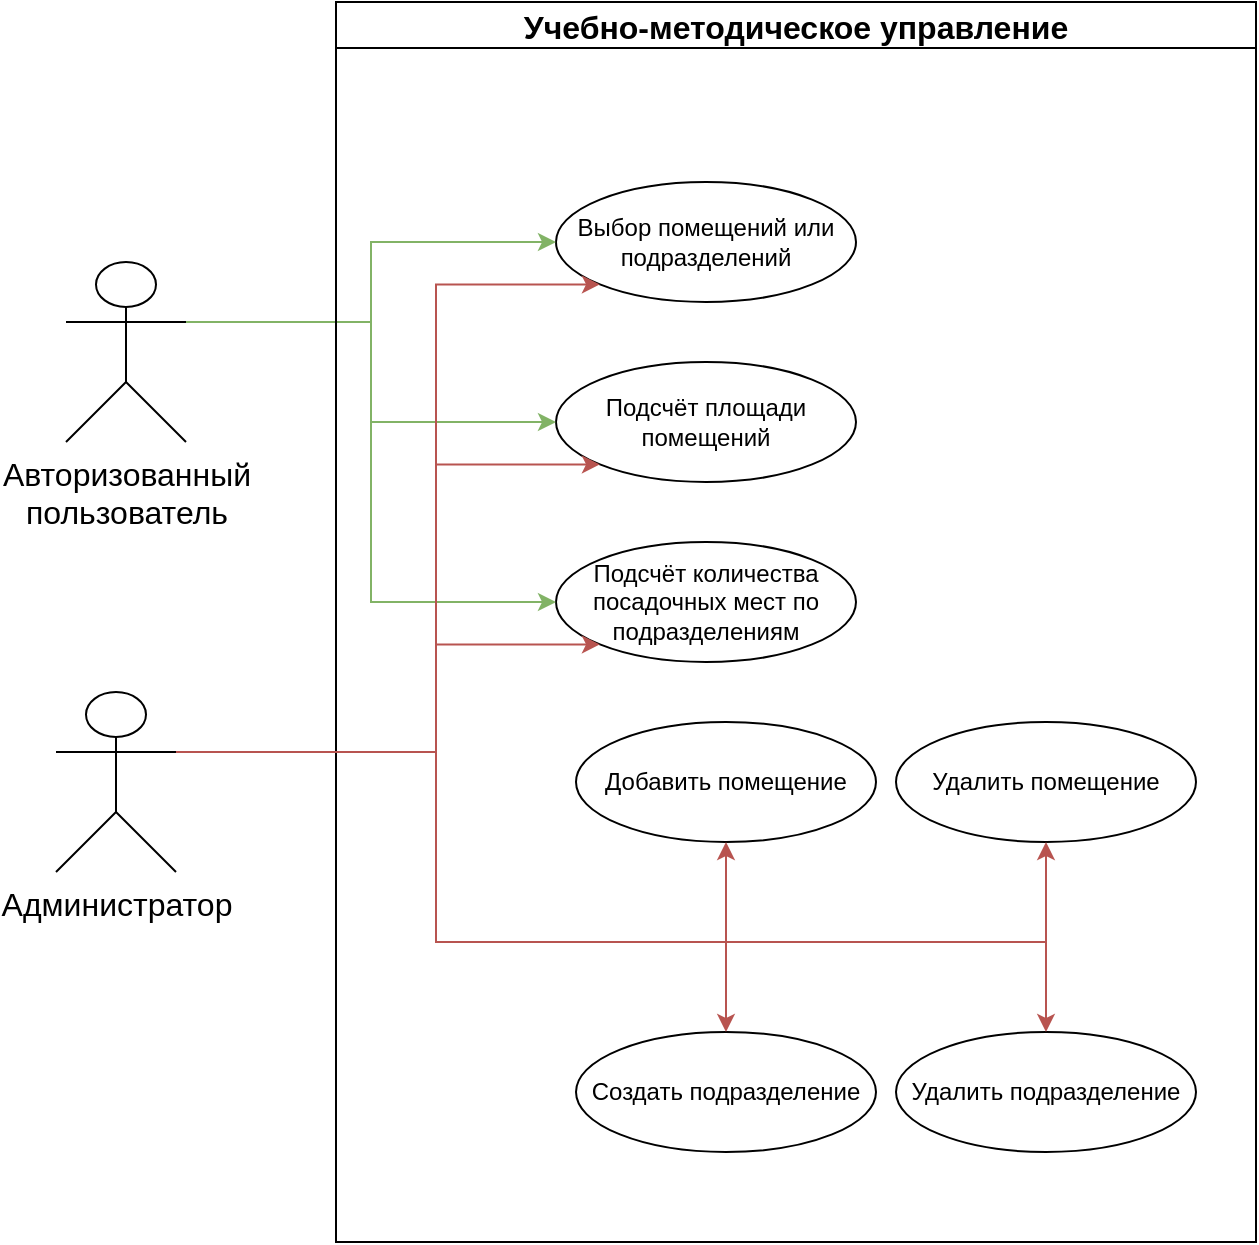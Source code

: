 <mxfile version="17.1.5" type="github">
  <diagram id="IfdrPS66kmAlR2NvEMkt" name="Page-1">
    <mxGraphModel dx="1422" dy="794" grid="1" gridSize="10" guides="1" tooltips="1" connect="1" arrows="1" fold="1" page="1" pageScale="1" pageWidth="827" pageHeight="1169" math="0" shadow="0">
      <root>
        <mxCell id="0" />
        <mxCell id="1" parent="0" />
        <mxCell id="6Kx3hroEQRSCvQwuFNs_-1" value="Выбор помещений или подразделений" style="ellipse;whiteSpace=wrap;html=1;" parent="1" vertex="1">
          <mxGeometry x="450" y="160" width="150" height="60" as="geometry" />
        </mxCell>
        <mxCell id="6Kx3hroEQRSCvQwuFNs_-2" value="Подсчёт площади помещений" style="ellipse;whiteSpace=wrap;html=1;" parent="1" vertex="1">
          <mxGeometry x="450" y="250" width="150" height="60" as="geometry" />
        </mxCell>
        <mxCell id="6Kx3hroEQRSCvQwuFNs_-3" value="Подсчёт количества посадочных мест по подразделениям" style="ellipse;whiteSpace=wrap;html=1;" parent="1" vertex="1">
          <mxGeometry x="450" y="340" width="150" height="60" as="geometry" />
        </mxCell>
        <mxCell id="6Kx3hroEQRSCvQwuFNs_-13" style="edgeStyle=orthogonalEdgeStyle;rounded=0;orthogonalLoop=1;jettySize=auto;html=1;exitX=1;exitY=0.333;exitDx=0;exitDy=0;exitPerimeter=0;entryX=0;entryY=0.5;entryDx=0;entryDy=0;fontSize=16;fillColor=#d5e8d4;strokeColor=#82b366;" parent="1" source="6Kx3hroEQRSCvQwuFNs_-5" target="6Kx3hroEQRSCvQwuFNs_-1" edge="1">
          <mxGeometry relative="1" as="geometry" />
        </mxCell>
        <mxCell id="6Kx3hroEQRSCvQwuFNs_-14" style="edgeStyle=orthogonalEdgeStyle;rounded=0;orthogonalLoop=1;jettySize=auto;html=1;exitX=1;exitY=0.333;exitDx=0;exitDy=0;exitPerimeter=0;fontSize=16;fillColor=#d5e8d4;strokeColor=#82b366;" parent="1" source="6Kx3hroEQRSCvQwuFNs_-5" target="6Kx3hroEQRSCvQwuFNs_-2" edge="1">
          <mxGeometry relative="1" as="geometry" />
        </mxCell>
        <mxCell id="6Kx3hroEQRSCvQwuFNs_-15" style="edgeStyle=orthogonalEdgeStyle;rounded=0;orthogonalLoop=1;jettySize=auto;html=1;exitX=1;exitY=0.333;exitDx=0;exitDy=0;exitPerimeter=0;entryX=0;entryY=0.5;entryDx=0;entryDy=0;fontSize=16;fillColor=#d5e8d4;strokeColor=#82b366;" parent="1" source="6Kx3hroEQRSCvQwuFNs_-5" target="6Kx3hroEQRSCvQwuFNs_-3" edge="1">
          <mxGeometry relative="1" as="geometry" />
        </mxCell>
        <mxCell id="6Kx3hroEQRSCvQwuFNs_-5" value="Авторизованный &lt;br&gt;пользователь" style="shape=umlActor;verticalLabelPosition=bottom;verticalAlign=top;html=1;outlineConnect=0;fontSize=16;" parent="1" vertex="1">
          <mxGeometry x="205" y="200" width="60" height="90" as="geometry" />
        </mxCell>
        <mxCell id="6Kx3hroEQRSCvQwuFNs_-19" style="edgeStyle=orthogonalEdgeStyle;rounded=0;orthogonalLoop=1;jettySize=auto;html=1;exitX=1;exitY=0.333;exitDx=0;exitDy=0;exitPerimeter=0;entryX=0;entryY=1;entryDx=0;entryDy=0;fontSize=16;fillColor=#f8cecc;strokeColor=#b85450;" parent="1" source="6Kx3hroEQRSCvQwuFNs_-10" target="6Kx3hroEQRSCvQwuFNs_-2" edge="1">
          <mxGeometry relative="1" as="geometry">
            <Array as="points">
              <mxPoint x="390" y="445" />
              <mxPoint x="390" y="301" />
            </Array>
          </mxGeometry>
        </mxCell>
        <mxCell id="6Kx3hroEQRSCvQwuFNs_-20" style="edgeStyle=orthogonalEdgeStyle;rounded=0;orthogonalLoop=1;jettySize=auto;html=1;exitX=1;exitY=0.333;exitDx=0;exitDy=0;exitPerimeter=0;entryX=0;entryY=1;entryDx=0;entryDy=0;fontSize=16;fillColor=#f8cecc;strokeColor=#b85450;" parent="1" source="6Kx3hroEQRSCvQwuFNs_-10" target="6Kx3hroEQRSCvQwuFNs_-1" edge="1">
          <mxGeometry relative="1" as="geometry">
            <Array as="points">
              <mxPoint x="390" y="445" />
              <mxPoint x="390" y="211" />
            </Array>
          </mxGeometry>
        </mxCell>
        <mxCell id="6Kx3hroEQRSCvQwuFNs_-21" style="edgeStyle=orthogonalEdgeStyle;rounded=0;orthogonalLoop=1;jettySize=auto;html=1;exitX=1;exitY=0.333;exitDx=0;exitDy=0;exitPerimeter=0;entryX=0;entryY=1;entryDx=0;entryDy=0;fontSize=16;fillColor=#f8cecc;strokeColor=#b85450;" parent="1" source="6Kx3hroEQRSCvQwuFNs_-10" target="6Kx3hroEQRSCvQwuFNs_-3" edge="1">
          <mxGeometry relative="1" as="geometry">
            <Array as="points">
              <mxPoint x="390" y="445" />
              <mxPoint x="390" y="391" />
            </Array>
          </mxGeometry>
        </mxCell>
        <mxCell id="6Kx3hroEQRSCvQwuFNs_-10" value="Администратор" style="shape=umlActor;verticalLabelPosition=bottom;verticalAlign=top;html=1;outlineConnect=0;fontSize=16;" parent="1" vertex="1">
          <mxGeometry x="200" y="415" width="60" height="90" as="geometry" />
        </mxCell>
        <mxCell id="6Kx3hroEQRSCvQwuFNs_-22" value="Учебно-методическое управление" style="swimlane;fontSize=16;" parent="1" vertex="1">
          <mxGeometry x="340" y="70" width="460" height="620" as="geometry" />
        </mxCell>
        <mxCell id="6Kx3hroEQRSCvQwuFNs_-12" value="Создать подразделение" style="ellipse;whiteSpace=wrap;html=1;" parent="6Kx3hroEQRSCvQwuFNs_-22" vertex="1">
          <mxGeometry x="120" y="515" width="150" height="60" as="geometry" />
        </mxCell>
        <mxCell id="VmAEz2KRXCSBRMt2lw2q-1" value="Удалить помещение" style="ellipse;whiteSpace=wrap;html=1;" vertex="1" parent="6Kx3hroEQRSCvQwuFNs_-22">
          <mxGeometry x="280" y="360" width="150" height="60" as="geometry" />
        </mxCell>
        <mxCell id="VmAEz2KRXCSBRMt2lw2q-2" value="Удалить подразделение" style="ellipse;whiteSpace=wrap;html=1;" vertex="1" parent="6Kx3hroEQRSCvQwuFNs_-22">
          <mxGeometry x="280" y="515" width="150" height="60" as="geometry" />
        </mxCell>
        <mxCell id="6Kx3hroEQRSCvQwuFNs_-11" value="Добавить помещение" style="ellipse;whiteSpace=wrap;html=1;" parent="6Kx3hroEQRSCvQwuFNs_-22" vertex="1">
          <mxGeometry x="120" y="360" width="150" height="60" as="geometry" />
        </mxCell>
        <mxCell id="VmAEz2KRXCSBRMt2lw2q-6" style="edgeStyle=orthogonalEdgeStyle;rounded=0;orthogonalLoop=1;jettySize=auto;html=1;exitX=1;exitY=0.333;exitDx=0;exitDy=0;exitPerimeter=0;entryX=0.5;entryY=0;entryDx=0;entryDy=0;fontSize=16;fillColor=#f8cecc;strokeColor=#b85450;" edge="1" parent="6Kx3hroEQRSCvQwuFNs_-22" target="VmAEz2KRXCSBRMt2lw2q-2">
          <mxGeometry relative="1" as="geometry">
            <Array as="points">
              <mxPoint x="50" y="375" />
              <mxPoint x="50" y="470" />
              <mxPoint x="355" y="470" />
            </Array>
            <mxPoint x="-80" y="375" as="sourcePoint" />
            <mxPoint x="355" y="420" as="targetPoint" />
          </mxGeometry>
        </mxCell>
        <mxCell id="VmAEz2KRXCSBRMt2lw2q-3" style="edgeStyle=orthogonalEdgeStyle;rounded=0;orthogonalLoop=1;jettySize=auto;html=1;exitX=1;exitY=0.333;exitDx=0;exitDy=0;exitPerimeter=0;entryX=0.5;entryY=1;entryDx=0;entryDy=0;fontSize=16;fillColor=#f8cecc;strokeColor=#b85450;" edge="1" parent="1" source="6Kx3hroEQRSCvQwuFNs_-10" target="6Kx3hroEQRSCvQwuFNs_-11">
          <mxGeometry relative="1" as="geometry">
            <Array as="points">
              <mxPoint x="390" y="445" />
              <mxPoint x="390" y="540" />
              <mxPoint x="535" y="540" />
            </Array>
            <mxPoint x="270" y="455" as="sourcePoint" />
            <mxPoint x="481.967" y="401.213" as="targetPoint" />
          </mxGeometry>
        </mxCell>
        <mxCell id="VmAEz2KRXCSBRMt2lw2q-4" style="edgeStyle=orthogonalEdgeStyle;rounded=0;orthogonalLoop=1;jettySize=auto;html=1;exitX=1;exitY=0.333;exitDx=0;exitDy=0;exitPerimeter=0;entryX=0.5;entryY=1;entryDx=0;entryDy=0;fontSize=16;fillColor=#f8cecc;strokeColor=#b85450;" edge="1" parent="1" source="6Kx3hroEQRSCvQwuFNs_-10" target="VmAEz2KRXCSBRMt2lw2q-1">
          <mxGeometry relative="1" as="geometry">
            <Array as="points">
              <mxPoint x="390" y="445" />
              <mxPoint x="390" y="540" />
              <mxPoint x="695" y="540" />
            </Array>
            <mxPoint x="270" y="455" as="sourcePoint" />
            <mxPoint x="545" y="500" as="targetPoint" />
          </mxGeometry>
        </mxCell>
        <mxCell id="VmAEz2KRXCSBRMt2lw2q-5" style="edgeStyle=orthogonalEdgeStyle;rounded=0;orthogonalLoop=1;jettySize=auto;html=1;exitX=1;exitY=0.333;exitDx=0;exitDy=0;exitPerimeter=0;entryX=0.5;entryY=0;entryDx=0;entryDy=0;fontSize=16;fillColor=#f8cecc;strokeColor=#b85450;" edge="1" parent="1" source="6Kx3hroEQRSCvQwuFNs_-10" target="6Kx3hroEQRSCvQwuFNs_-12">
          <mxGeometry relative="1" as="geometry">
            <Array as="points">
              <mxPoint x="390" y="445" />
              <mxPoint x="390" y="540" />
              <mxPoint x="535" y="540" />
            </Array>
            <mxPoint x="270" y="455" as="sourcePoint" />
            <mxPoint x="545" y="500" as="targetPoint" />
          </mxGeometry>
        </mxCell>
      </root>
    </mxGraphModel>
  </diagram>
</mxfile>
